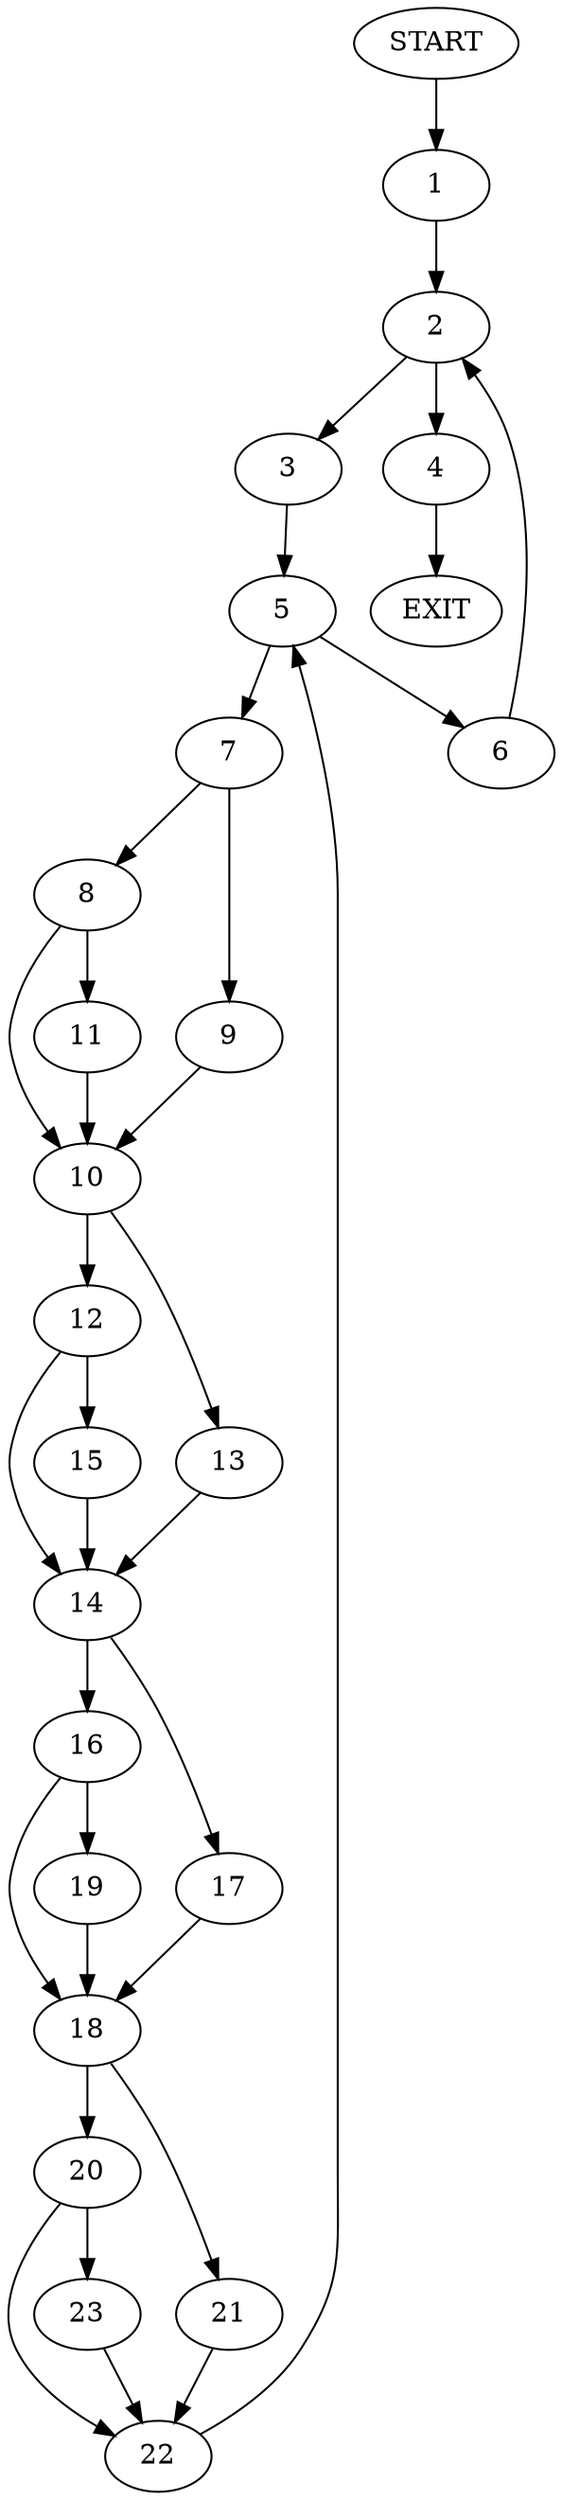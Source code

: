 digraph {
0 [label="START"]
24 [label="EXIT"]
0 -> 1
1 -> 2
2 -> 3
2 -> 4
3 -> 5
4 -> 24
5 -> 6
5 -> 7
6 -> 2
7 -> 8
7 -> 9
9 -> 10
8 -> 11
8 -> 10
10 -> 12
10 -> 13
11 -> 10
12 -> 14
12 -> 15
13 -> 14
14 -> 16
14 -> 17
15 -> 14
17 -> 18
16 -> 18
16 -> 19
18 -> 20
18 -> 21
19 -> 18
21 -> 22
20 -> 23
20 -> 22
22 -> 5
23 -> 22
}

